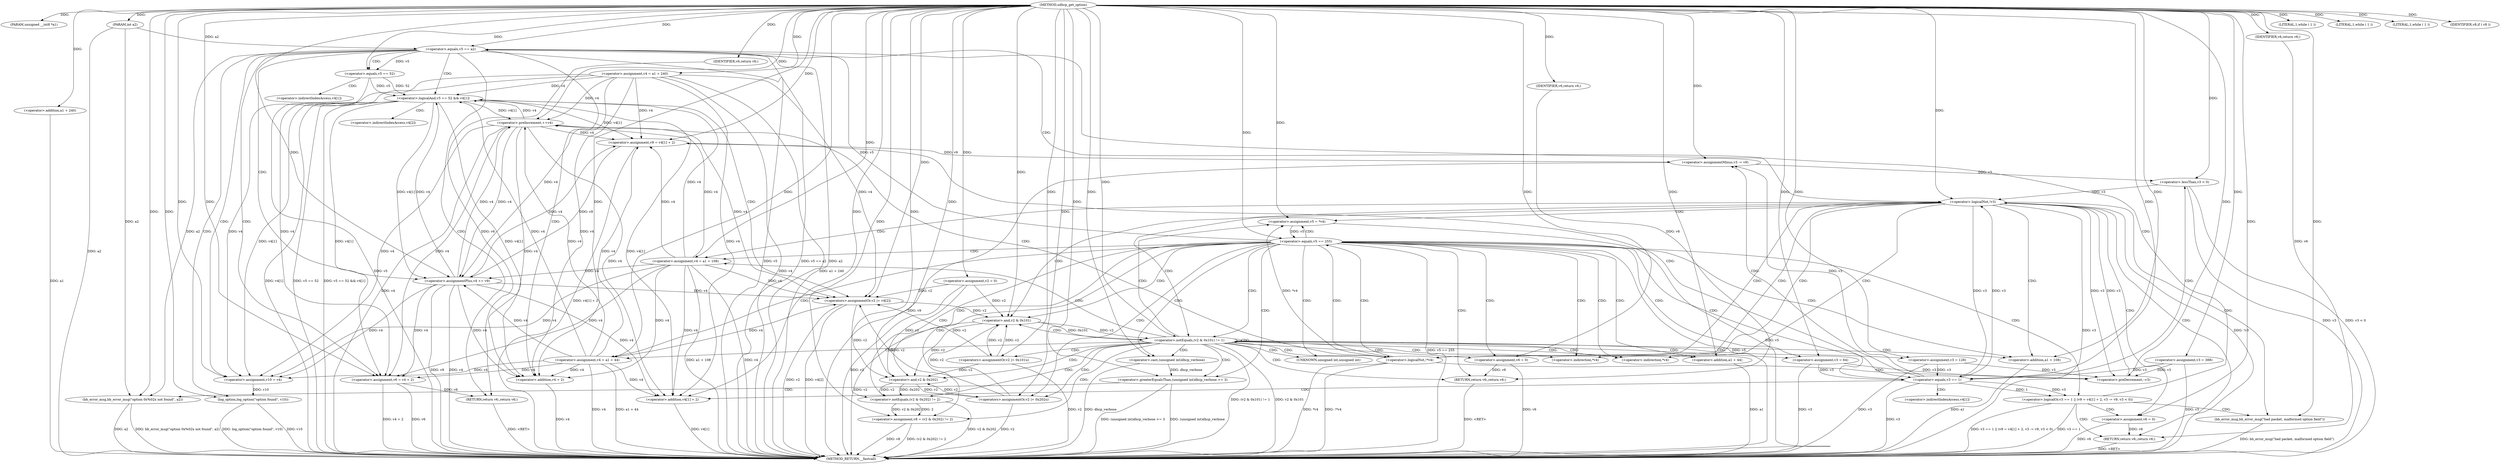 digraph udhcp_get_option {  
"1000109" [label = "(METHOD,udhcp_get_option)" ]
"1000281" [label = "(METHOD_RETURN,__fastcall)" ]
"1000110" [label = "(PARAM,unsigned __int8 *a1)" ]
"1000111" [label = "(PARAM,int a2)" ]
"1000121" [label = "(<operator>.assignment,v2 = 0)" ]
"1000124" [label = "(<operator>.assignment,v3 = 388)" ]
"1000127" [label = "(<operator>.assignment,v4 = a1 + 240)" ]
"1000129" [label = "(<operator>.addition,a1 + 240)" ]
"1000133" [label = "(LITERAL,1,while ( 1 ))" ]
"1000136" [label = "(LITERAL,1,while ( 1 ))" ]
"1000139" [label = "(LITERAL,1,while ( 1 ))" ]
"1000141" [label = "(<operator>.assignment,v5 = *v4)" ]
"1000146" [label = "(<operator>.logicalNot,!*v4)" ]
"1000150" [label = "(<operator>.preDecrement,--v3)" ]
"1000152" [label = "(<operator>.preIncrement,++v4)" ]
"1000156" [label = "(<operator>.equals,v5 == 255)" ]
"1000161" [label = "(<operator>.logicalOr,v3 == 1 || (v9 = v4[1] + 2, v3 -= v9, v3 < 0))" ]
"1000162" [label = "(<operator>.equals,v3 == 1)" ]
"1000166" [label = "(<operator>.assignment,v9 = v4[1] + 2)" ]
"1000168" [label = "(<operator>.addition,v4[1] + 2)" ]
"1000174" [label = "(<operator>.assignmentMinus,v3 -= v9)" ]
"1000177" [label = "(<operator>.lessThan,v3 < 0)" ]
"1000182" [label = "(<operator>.assignment,v6 = 0)" ]
"1000185" [label = "(bb_error_msg,bb_error_msg(\"bad packet, malformed option field\"))" ]
"1000187" [label = "(RETURN,return v6;,return v6;)" ]
"1000188" [label = "(IDENTIFIER,v6,return v6;)" ]
"1000190" [label = "(<operator>.equals,v5 == a2)" ]
"1000194" [label = "(<operator>.assignment,v10 = v4)" ]
"1000197" [label = "(<operator>.assignment,v6 = v4 + 2)" ]
"1000199" [label = "(<operator>.addition,v4 + 2)" ]
"1000202" [label = "(log_option,log_option(\"option found\", v10))" ]
"1000205" [label = "(RETURN,return v6;,return v6;)" ]
"1000206" [label = "(IDENTIFIER,v6,return v6;)" ]
"1000208" [label = "(<operator>.logicalAnd,v5 == 52 && v4[1])" ]
"1000209" [label = "(<operator>.equals,v5 == 52)" ]
"1000215" [label = "(<operators>.assignmentOr,v2 |= v4[2])" ]
"1000220" [label = "(<operator>.assignmentPlus,v4 += v9)" ]
"1000225" [label = "(<operator>.logicalNot,!v3)" ]
"1000228" [label = "(<operator>.assignment,v4 = a1 + 108)" ]
"1000230" [label = "(<operator>.addition,a1 + 108)" ]
"1000234" [label = "(<operator>.notEquals,(v2 & 0x101) != 1)" ]
"1000235" [label = "(<operator>.and,v2 & 0x101)" ]
"1000240" [label = "(<operators>.assignmentOr,v2 |= 0x101u)" ]
"1000243" [label = "(<operator>.assignment,v3 = 128)" ]
"1000246" [label = "(<operator>.assignment,v8 = (v2 & 0x202) != 2)" ]
"1000248" [label = "(<operator>.notEquals,(v2 & 0x202) != 2)" ]
"1000249" [label = "(<operator>.and,v2 & 0x202)" ]
"1000253" [label = "(<operators>.assignmentOr,v2 |= 0x202u)" ]
"1000257" [label = "(IDENTIFIER,v8,if ( v8 ))" ]
"1000259" [label = "(<operator>.assignment,v4 = a1 + 44)" ]
"1000261" [label = "(<operator>.addition,a1 + 44)" ]
"1000264" [label = "(<operator>.assignment,v3 = 64)" ]
"1000267" [label = "(<operator>.assignment,v6 = 0)" ]
"1000271" [label = "(<operator>.greaterEqualsThan,(unsigned int)dhcp_verbose >= 3)" ]
"1000272" [label = "(<operator>.cast,(unsigned int)dhcp_verbose)" ]
"1000276" [label = "(bb_error_msg,bb_error_msg(\"option 0x%02x not found\", a2))" ]
"1000279" [label = "(RETURN,return v6;,return v6;)" ]
"1000280" [label = "(IDENTIFIER,v6,return v6;)" ]
"1000143" [label = "(<operator>.indirection,*v4)" ]
"1000147" [label = "(<operator>.indirection,*v4)" ]
"1000169" [label = "(<operator>.indirectIndexAccess,v4[1])" ]
"1000212" [label = "(<operator>.indirectIndexAccess,v4[1])" ]
"1000217" [label = "(<operator>.indirectIndexAccess,v4[2])" ]
"1000273" [label = "(UNKNOWN,unsigned int,unsigned int)" ]
  "1000205" -> "1000281"  [ label = "DDG: <RET>"] 
  "1000187" -> "1000281"  [ label = "DDG: <RET>"] 
  "1000279" -> "1000281"  [ label = "DDG: <RET>"] 
  "1000248" -> "1000281"  [ label = "DDG: v2 & 0x202"] 
  "1000156" -> "1000281"  [ label = "DDG: v5 == 255"] 
  "1000208" -> "1000281"  [ label = "DDG: v4[1]"] 
  "1000259" -> "1000281"  [ label = "DDG: v4"] 
  "1000161" -> "1000281"  [ label = "DDG: v3 == 1 || (v9 = v4[1] + 2, v3 -= v9, v3 < 0)"] 
  "1000199" -> "1000281"  [ label = "DDG: v4"] 
  "1000127" -> "1000281"  [ label = "DDG: v4"] 
  "1000190" -> "1000281"  [ label = "DDG: v5"] 
  "1000197" -> "1000281"  [ label = "DDG: v4 + 2"] 
  "1000162" -> "1000281"  [ label = "DDG: v3"] 
  "1000243" -> "1000281"  [ label = "DDG: v3"] 
  "1000264" -> "1000281"  [ label = "DDG: v3"] 
  "1000121" -> "1000281"  [ label = "DDG: v2"] 
  "1000141" -> "1000281"  [ label = "DDG: v5"] 
  "1000215" -> "1000281"  [ label = "DDG: v4[2]"] 
  "1000177" -> "1000281"  [ label = "DDG: v3"] 
  "1000228" -> "1000281"  [ label = "DDG: a1 + 108"] 
  "1000156" -> "1000281"  [ label = "DDG: v5"] 
  "1000228" -> "1000281"  [ label = "DDG: v4"] 
  "1000220" -> "1000281"  [ label = "DDG: v4"] 
  "1000234" -> "1000281"  [ label = "DDG: (v2 & 0x101) != 1"] 
  "1000272" -> "1000281"  [ label = "DDG: dhcp_verbose"] 
  "1000129" -> "1000281"  [ label = "DDG: a1"] 
  "1000271" -> "1000281"  [ label = "DDG: (unsigned int)dhcp_verbose"] 
  "1000152" -> "1000281"  [ label = "DDG: v4"] 
  "1000225" -> "1000281"  [ label = "DDG: v3"] 
  "1000240" -> "1000281"  [ label = "DDG: v2"] 
  "1000267" -> "1000281"  [ label = "DDG: v6"] 
  "1000182" -> "1000281"  [ label = "DDG: v6"] 
  "1000146" -> "1000281"  [ label = "DDG: *v4"] 
  "1000202" -> "1000281"  [ label = "DDG: v10"] 
  "1000235" -> "1000281"  [ label = "DDG: v2"] 
  "1000246" -> "1000281"  [ label = "DDG: v8"] 
  "1000190" -> "1000281"  [ label = "DDG: v5 == a2"] 
  "1000271" -> "1000281"  [ label = "DDG: (unsigned int)dhcp_verbose >= 3"] 
  "1000185" -> "1000281"  [ label = "DDG: bb_error_msg(\"bad packet, malformed option field\")"] 
  "1000220" -> "1000281"  [ label = "DDG: v9"] 
  "1000259" -> "1000281"  [ label = "DDG: a1 + 44"] 
  "1000246" -> "1000281"  [ label = "DDG: (v2 & 0x202) != 2"] 
  "1000225" -> "1000281"  [ label = "DDG: !v3"] 
  "1000230" -> "1000281"  [ label = "DDG: a1"] 
  "1000197" -> "1000281"  [ label = "DDG: v6"] 
  "1000208" -> "1000281"  [ label = "DDG: v5 == 52"] 
  "1000208" -> "1000281"  [ label = "DDG: v5 == 52 && v4[1]"] 
  "1000124" -> "1000281"  [ label = "DDG: v3"] 
  "1000190" -> "1000281"  [ label = "DDG: a2"] 
  "1000177" -> "1000281"  [ label = "DDG: v3 < 0"] 
  "1000174" -> "1000281"  [ label = "DDG: v9"] 
  "1000168" -> "1000281"  [ label = "DDG: v4[1]"] 
  "1000276" -> "1000281"  [ label = "DDG: a2"] 
  "1000215" -> "1000281"  [ label = "DDG: v2"] 
  "1000127" -> "1000281"  [ label = "DDG: a1 + 240"] 
  "1000209" -> "1000281"  [ label = "DDG: v5"] 
  "1000253" -> "1000281"  [ label = "DDG: v2"] 
  "1000111" -> "1000281"  [ label = "DDG: a2"] 
  "1000261" -> "1000281"  [ label = "DDG: a1"] 
  "1000276" -> "1000281"  [ label = "DDG: bb_error_msg(\"option 0x%02x not found\", a2)"] 
  "1000202" -> "1000281"  [ label = "DDG: log_option(\"option found\", v10)"] 
  "1000146" -> "1000281"  [ label = "DDG: !*v4"] 
  "1000166" -> "1000281"  [ label = "DDG: v4[1] + 2"] 
  "1000234" -> "1000281"  [ label = "DDG: v2 & 0x101"] 
  "1000161" -> "1000281"  [ label = "DDG: v3 == 1"] 
  "1000109" -> "1000110"  [ label = "DDG: "] 
  "1000109" -> "1000111"  [ label = "DDG: "] 
  "1000109" -> "1000121"  [ label = "DDG: "] 
  "1000109" -> "1000124"  [ label = "DDG: "] 
  "1000109" -> "1000127"  [ label = "DDG: "] 
  "1000109" -> "1000129"  [ label = "DDG: "] 
  "1000109" -> "1000133"  [ label = "DDG: "] 
  "1000109" -> "1000136"  [ label = "DDG: "] 
  "1000109" -> "1000139"  [ label = "DDG: "] 
  "1000146" -> "1000141"  [ label = "DDG: *v4"] 
  "1000109" -> "1000141"  [ label = "DDG: "] 
  "1000243" -> "1000150"  [ label = "DDG: v3"] 
  "1000264" -> "1000150"  [ label = "DDG: v3"] 
  "1000225" -> "1000150"  [ label = "DDG: v3"] 
  "1000124" -> "1000150"  [ label = "DDG: v3"] 
  "1000109" -> "1000150"  [ label = "DDG: "] 
  "1000127" -> "1000152"  [ label = "DDG: v4"] 
  "1000208" -> "1000152"  [ label = "DDG: v4[1]"] 
  "1000259" -> "1000152"  [ label = "DDG: v4"] 
  "1000228" -> "1000152"  [ label = "DDG: v4"] 
  "1000220" -> "1000152"  [ label = "DDG: v4"] 
  "1000109" -> "1000152"  [ label = "DDG: "] 
  "1000141" -> "1000156"  [ label = "DDG: v5"] 
  "1000109" -> "1000156"  [ label = "DDG: "] 
  "1000162" -> "1000161"  [ label = "DDG: v3"] 
  "1000162" -> "1000161"  [ label = "DDG: 1"] 
  "1000243" -> "1000162"  [ label = "DDG: v3"] 
  "1000264" -> "1000162"  [ label = "DDG: v3"] 
  "1000225" -> "1000162"  [ label = "DDG: v3"] 
  "1000124" -> "1000162"  [ label = "DDG: v3"] 
  "1000109" -> "1000162"  [ label = "DDG: "] 
  "1000127" -> "1000166"  [ label = "DDG: v4"] 
  "1000152" -> "1000166"  [ label = "DDG: v4"] 
  "1000208" -> "1000166"  [ label = "DDG: v4[1]"] 
  "1000259" -> "1000166"  [ label = "DDG: v4"] 
  "1000228" -> "1000166"  [ label = "DDG: v4"] 
  "1000220" -> "1000166"  [ label = "DDG: v4"] 
  "1000109" -> "1000166"  [ label = "DDG: "] 
  "1000127" -> "1000168"  [ label = "DDG: v4"] 
  "1000152" -> "1000168"  [ label = "DDG: v4"] 
  "1000208" -> "1000168"  [ label = "DDG: v4[1]"] 
  "1000259" -> "1000168"  [ label = "DDG: v4"] 
  "1000228" -> "1000168"  [ label = "DDG: v4"] 
  "1000220" -> "1000168"  [ label = "DDG: v4"] 
  "1000109" -> "1000168"  [ label = "DDG: "] 
  "1000166" -> "1000174"  [ label = "DDG: v9"] 
  "1000109" -> "1000174"  [ label = "DDG: "] 
  "1000162" -> "1000174"  [ label = "DDG: v3"] 
  "1000174" -> "1000177"  [ label = "DDG: v3"] 
  "1000109" -> "1000177"  [ label = "DDG: "] 
  "1000109" -> "1000182"  [ label = "DDG: "] 
  "1000109" -> "1000185"  [ label = "DDG: "] 
  "1000188" -> "1000187"  [ label = "DDG: v6"] 
  "1000182" -> "1000187"  [ label = "DDG: v6"] 
  "1000109" -> "1000188"  [ label = "DDG: "] 
  "1000156" -> "1000190"  [ label = "DDG: v5"] 
  "1000109" -> "1000190"  [ label = "DDG: "] 
  "1000111" -> "1000190"  [ label = "DDG: a2"] 
  "1000127" -> "1000194"  [ label = "DDG: v4"] 
  "1000152" -> "1000194"  [ label = "DDG: v4"] 
  "1000208" -> "1000194"  [ label = "DDG: v4[1]"] 
  "1000259" -> "1000194"  [ label = "DDG: v4"] 
  "1000228" -> "1000194"  [ label = "DDG: v4"] 
  "1000220" -> "1000194"  [ label = "DDG: v4"] 
  "1000109" -> "1000194"  [ label = "DDG: "] 
  "1000208" -> "1000197"  [ label = "DDG: v4[1]"] 
  "1000109" -> "1000197"  [ label = "DDG: "] 
  "1000259" -> "1000197"  [ label = "DDG: v4"] 
  "1000127" -> "1000197"  [ label = "DDG: v4"] 
  "1000152" -> "1000197"  [ label = "DDG: v4"] 
  "1000228" -> "1000197"  [ label = "DDG: v4"] 
  "1000220" -> "1000197"  [ label = "DDG: v4"] 
  "1000208" -> "1000199"  [ label = "DDG: v4[1]"] 
  "1000109" -> "1000199"  [ label = "DDG: "] 
  "1000259" -> "1000199"  [ label = "DDG: v4"] 
  "1000127" -> "1000199"  [ label = "DDG: v4"] 
  "1000152" -> "1000199"  [ label = "DDG: v4"] 
  "1000228" -> "1000199"  [ label = "DDG: v4"] 
  "1000220" -> "1000199"  [ label = "DDG: v4"] 
  "1000109" -> "1000202"  [ label = "DDG: "] 
  "1000194" -> "1000202"  [ label = "DDG: v10"] 
  "1000206" -> "1000205"  [ label = "DDG: v6"] 
  "1000197" -> "1000205"  [ label = "DDG: v6"] 
  "1000109" -> "1000206"  [ label = "DDG: "] 
  "1000209" -> "1000208"  [ label = "DDG: v5"] 
  "1000209" -> "1000208"  [ label = "DDG: 52"] 
  "1000190" -> "1000209"  [ label = "DDG: v5"] 
  "1000109" -> "1000209"  [ label = "DDG: "] 
  "1000127" -> "1000208"  [ label = "DDG: v4"] 
  "1000152" -> "1000208"  [ label = "DDG: v4"] 
  "1000259" -> "1000208"  [ label = "DDG: v4"] 
  "1000228" -> "1000208"  [ label = "DDG: v4"] 
  "1000220" -> "1000208"  [ label = "DDG: v4"] 
  "1000259" -> "1000215"  [ label = "DDG: v4"] 
  "1000127" -> "1000215"  [ label = "DDG: v4"] 
  "1000152" -> "1000215"  [ label = "DDG: v4"] 
  "1000228" -> "1000215"  [ label = "DDG: v4"] 
  "1000220" -> "1000215"  [ label = "DDG: v4"] 
  "1000121" -> "1000215"  [ label = "DDG: v2"] 
  "1000240" -> "1000215"  [ label = "DDG: v2"] 
  "1000253" -> "1000215"  [ label = "DDG: v2"] 
  "1000109" -> "1000215"  [ label = "DDG: "] 
  "1000109" -> "1000220"  [ label = "DDG: "] 
  "1000166" -> "1000220"  [ label = "DDG: v9"] 
  "1000127" -> "1000220"  [ label = "DDG: v4"] 
  "1000152" -> "1000220"  [ label = "DDG: v4"] 
  "1000208" -> "1000220"  [ label = "DDG: v4[1]"] 
  "1000259" -> "1000220"  [ label = "DDG: v4"] 
  "1000228" -> "1000220"  [ label = "DDG: v4"] 
  "1000162" -> "1000225"  [ label = "DDG: v3"] 
  "1000177" -> "1000225"  [ label = "DDG: v3"] 
  "1000150" -> "1000225"  [ label = "DDG: v3"] 
  "1000109" -> "1000225"  [ label = "DDG: "] 
  "1000109" -> "1000228"  [ label = "DDG: "] 
  "1000109" -> "1000230"  [ label = "DDG: "] 
  "1000235" -> "1000234"  [ label = "DDG: v2"] 
  "1000235" -> "1000234"  [ label = "DDG: 0x101"] 
  "1000121" -> "1000235"  [ label = "DDG: v2"] 
  "1000240" -> "1000235"  [ label = "DDG: v2"] 
  "1000215" -> "1000235"  [ label = "DDG: v2"] 
  "1000253" -> "1000235"  [ label = "DDG: v2"] 
  "1000109" -> "1000235"  [ label = "DDG: "] 
  "1000109" -> "1000234"  [ label = "DDG: "] 
  "1000109" -> "1000240"  [ label = "DDG: "] 
  "1000235" -> "1000240"  [ label = "DDG: v2"] 
  "1000109" -> "1000243"  [ label = "DDG: "] 
  "1000248" -> "1000246"  [ label = "DDG: v2 & 0x202"] 
  "1000248" -> "1000246"  [ label = "DDG: 2"] 
  "1000109" -> "1000246"  [ label = "DDG: "] 
  "1000249" -> "1000248"  [ label = "DDG: v2"] 
  "1000249" -> "1000248"  [ label = "DDG: 0x202"] 
  "1000121" -> "1000249"  [ label = "DDG: v2"] 
  "1000240" -> "1000249"  [ label = "DDG: v2"] 
  "1000235" -> "1000249"  [ label = "DDG: v2"] 
  "1000215" -> "1000249"  [ label = "DDG: v2"] 
  "1000253" -> "1000249"  [ label = "DDG: v2"] 
  "1000109" -> "1000249"  [ label = "DDG: "] 
  "1000109" -> "1000248"  [ label = "DDG: "] 
  "1000109" -> "1000253"  [ label = "DDG: "] 
  "1000249" -> "1000253"  [ label = "DDG: v2"] 
  "1000109" -> "1000257"  [ label = "DDG: "] 
  "1000109" -> "1000259"  [ label = "DDG: "] 
  "1000109" -> "1000261"  [ label = "DDG: "] 
  "1000109" -> "1000264"  [ label = "DDG: "] 
  "1000109" -> "1000267"  [ label = "DDG: "] 
  "1000272" -> "1000271"  [ label = "DDG: dhcp_verbose"] 
  "1000109" -> "1000272"  [ label = "DDG: "] 
  "1000109" -> "1000271"  [ label = "DDG: "] 
  "1000109" -> "1000276"  [ label = "DDG: "] 
  "1000190" -> "1000276"  [ label = "DDG: a2"] 
  "1000111" -> "1000276"  [ label = "DDG: a2"] 
  "1000280" -> "1000279"  [ label = "DDG: v6"] 
  "1000267" -> "1000279"  [ label = "DDG: v6"] 
  "1000109" -> "1000280"  [ label = "DDG: "] 
  "1000146" -> "1000225"  [ label = "CDG: "] 
  "1000146" -> "1000156"  [ label = "CDG: "] 
  "1000146" -> "1000152"  [ label = "CDG: "] 
  "1000146" -> "1000150"  [ label = "CDG: "] 
  "1000156" -> "1000162"  [ label = "CDG: "] 
  "1000156" -> "1000161"  [ label = "CDG: "] 
  "1000156" -> "1000235"  [ label = "CDG: "] 
  "1000156" -> "1000234"  [ label = "CDG: "] 
  "1000156" -> "1000230"  [ label = "CDG: "] 
  "1000156" -> "1000228"  [ label = "CDG: "] 
  "1000156" -> "1000253"  [ label = "CDG: "] 
  "1000156" -> "1000249"  [ label = "CDG: "] 
  "1000156" -> "1000248"  [ label = "CDG: "] 
  "1000156" -> "1000246"  [ label = "CDG: "] 
  "1000156" -> "1000272"  [ label = "CDG: "] 
  "1000156" -> "1000271"  [ label = "CDG: "] 
  "1000156" -> "1000267"  [ label = "CDG: "] 
  "1000156" -> "1000279"  [ label = "CDG: "] 
  "1000156" -> "1000273"  [ label = "CDG: "] 
  "1000156" -> "1000264"  [ label = "CDG: "] 
  "1000156" -> "1000261"  [ label = "CDG: "] 
  "1000156" -> "1000259"  [ label = "CDG: "] 
  "1000156" -> "1000143"  [ label = "CDG: "] 
  "1000156" -> "1000141"  [ label = "CDG: "] 
  "1000156" -> "1000147"  [ label = "CDG: "] 
  "1000156" -> "1000146"  [ label = "CDG: "] 
  "1000161" -> "1000190"  [ label = "CDG: "] 
  "1000161" -> "1000187"  [ label = "CDG: "] 
  "1000161" -> "1000185"  [ label = "CDG: "] 
  "1000161" -> "1000182"  [ label = "CDG: "] 
  "1000162" -> "1000174"  [ label = "CDG: "] 
  "1000162" -> "1000169"  [ label = "CDG: "] 
  "1000162" -> "1000168"  [ label = "CDG: "] 
  "1000162" -> "1000166"  [ label = "CDG: "] 
  "1000162" -> "1000177"  [ label = "CDG: "] 
  "1000190" -> "1000208"  [ label = "CDG: "] 
  "1000190" -> "1000205"  [ label = "CDG: "] 
  "1000190" -> "1000202"  [ label = "CDG: "] 
  "1000190" -> "1000199"  [ label = "CDG: "] 
  "1000190" -> "1000197"  [ label = "CDG: "] 
  "1000190" -> "1000194"  [ label = "CDG: "] 
  "1000190" -> "1000220"  [ label = "CDG: "] 
  "1000190" -> "1000209"  [ label = "CDG: "] 
  "1000190" -> "1000225"  [ label = "CDG: "] 
  "1000208" -> "1000217"  [ label = "CDG: "] 
  "1000208" -> "1000215"  [ label = "CDG: "] 
  "1000209" -> "1000212"  [ label = "CDG: "] 
  "1000225" -> "1000187"  [ label = "CDG: "] 
  "1000225" -> "1000185"  [ label = "CDG: "] 
  "1000225" -> "1000182"  [ label = "CDG: "] 
  "1000225" -> "1000235"  [ label = "CDG: "] 
  "1000225" -> "1000234"  [ label = "CDG: "] 
  "1000225" -> "1000230"  [ label = "CDG: "] 
  "1000225" -> "1000228"  [ label = "CDG: "] 
  "1000225" -> "1000143"  [ label = "CDG: "] 
  "1000225" -> "1000141"  [ label = "CDG: "] 
  "1000225" -> "1000147"  [ label = "CDG: "] 
  "1000225" -> "1000146"  [ label = "CDG: "] 
  "1000234" -> "1000240"  [ label = "CDG: "] 
  "1000234" -> "1000243"  [ label = "CDG: "] 
  "1000234" -> "1000253"  [ label = "CDG: "] 
  "1000234" -> "1000249"  [ label = "CDG: "] 
  "1000234" -> "1000248"  [ label = "CDG: "] 
  "1000234" -> "1000246"  [ label = "CDG: "] 
  "1000234" -> "1000272"  [ label = "CDG: "] 
  "1000234" -> "1000271"  [ label = "CDG: "] 
  "1000234" -> "1000267"  [ label = "CDG: "] 
  "1000234" -> "1000279"  [ label = "CDG: "] 
  "1000234" -> "1000273"  [ label = "CDG: "] 
  "1000234" -> "1000264"  [ label = "CDG: "] 
  "1000234" -> "1000261"  [ label = "CDG: "] 
  "1000234" -> "1000259"  [ label = "CDG: "] 
  "1000234" -> "1000235"  [ label = "CDG: "] 
  "1000234" -> "1000234"  [ label = "CDG: "] 
  "1000234" -> "1000230"  [ label = "CDG: "] 
  "1000234" -> "1000228"  [ label = "CDG: "] 
  "1000234" -> "1000143"  [ label = "CDG: "] 
  "1000234" -> "1000141"  [ label = "CDG: "] 
  "1000234" -> "1000147"  [ label = "CDG: "] 
  "1000234" -> "1000146"  [ label = "CDG: "] 
  "1000271" -> "1000276"  [ label = "CDG: "] 
}
